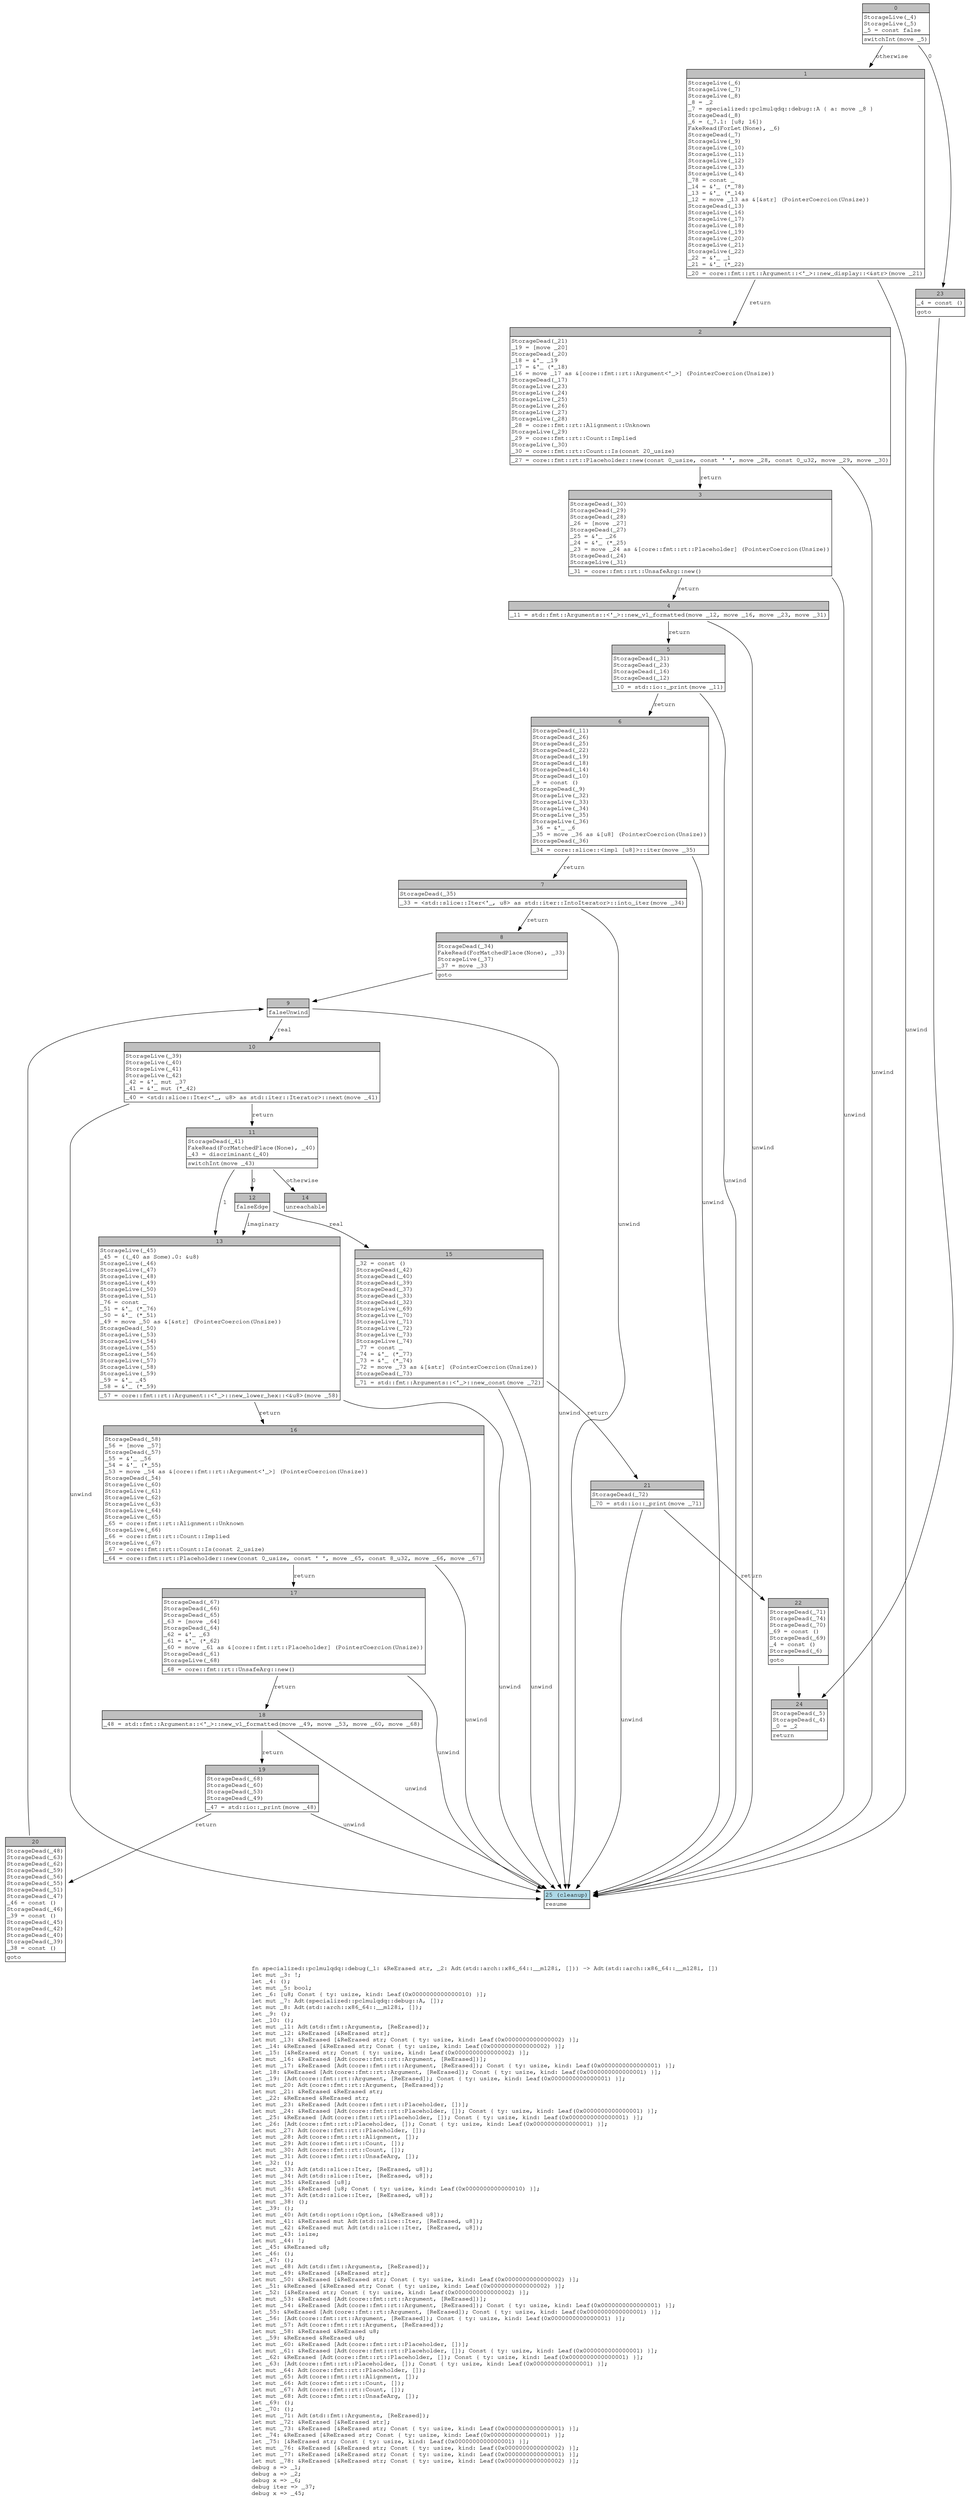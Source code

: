 digraph Mir_0_72 {
    graph [fontname="Courier, monospace"];
    node [fontname="Courier, monospace"];
    edge [fontname="Courier, monospace"];
    label=<fn specialized::pclmulqdq::debug(_1: &amp;ReErased str, _2: Adt(std::arch::x86_64::__m128i, [])) -&gt; Adt(std::arch::x86_64::__m128i, [])<br align="left"/>let mut _3: !;<br align="left"/>let _4: ();<br align="left"/>let mut _5: bool;<br align="left"/>let _6: [u8; Const { ty: usize, kind: Leaf(0x0000000000000010) }];<br align="left"/>let mut _7: Adt(specialized::pclmulqdq::debug::A, []);<br align="left"/>let mut _8: Adt(std::arch::x86_64::__m128i, []);<br align="left"/>let _9: ();<br align="left"/>let _10: ();<br align="left"/>let mut _11: Adt(std::fmt::Arguments, [ReErased]);<br align="left"/>let mut _12: &amp;ReErased [&amp;ReErased str];<br align="left"/>let mut _13: &amp;ReErased [&amp;ReErased str; Const { ty: usize, kind: Leaf(0x0000000000000002) }];<br align="left"/>let _14: &amp;ReErased [&amp;ReErased str; Const { ty: usize, kind: Leaf(0x0000000000000002) }];<br align="left"/>let _15: [&amp;ReErased str; Const { ty: usize, kind: Leaf(0x0000000000000002) }];<br align="left"/>let mut _16: &amp;ReErased [Adt(core::fmt::rt::Argument, [ReErased])];<br align="left"/>let mut _17: &amp;ReErased [Adt(core::fmt::rt::Argument, [ReErased]); Const { ty: usize, kind: Leaf(0x0000000000000001) }];<br align="left"/>let _18: &amp;ReErased [Adt(core::fmt::rt::Argument, [ReErased]); Const { ty: usize, kind: Leaf(0x0000000000000001) }];<br align="left"/>let _19: [Adt(core::fmt::rt::Argument, [ReErased]); Const { ty: usize, kind: Leaf(0x0000000000000001) }];<br align="left"/>let mut _20: Adt(core::fmt::rt::Argument, [ReErased]);<br align="left"/>let mut _21: &amp;ReErased &amp;ReErased str;<br align="left"/>let _22: &amp;ReErased &amp;ReErased str;<br align="left"/>let mut _23: &amp;ReErased [Adt(core::fmt::rt::Placeholder, [])];<br align="left"/>let mut _24: &amp;ReErased [Adt(core::fmt::rt::Placeholder, []); Const { ty: usize, kind: Leaf(0x0000000000000001) }];<br align="left"/>let _25: &amp;ReErased [Adt(core::fmt::rt::Placeholder, []); Const { ty: usize, kind: Leaf(0x0000000000000001) }];<br align="left"/>let _26: [Adt(core::fmt::rt::Placeholder, []); Const { ty: usize, kind: Leaf(0x0000000000000001) }];<br align="left"/>let mut _27: Adt(core::fmt::rt::Placeholder, []);<br align="left"/>let mut _28: Adt(core::fmt::rt::Alignment, []);<br align="left"/>let mut _29: Adt(core::fmt::rt::Count, []);<br align="left"/>let mut _30: Adt(core::fmt::rt::Count, []);<br align="left"/>let mut _31: Adt(core::fmt::rt::UnsafeArg, []);<br align="left"/>let _32: ();<br align="left"/>let mut _33: Adt(std::slice::Iter, [ReErased, u8]);<br align="left"/>let mut _34: Adt(std::slice::Iter, [ReErased, u8]);<br align="left"/>let mut _35: &amp;ReErased [u8];<br align="left"/>let mut _36: &amp;ReErased [u8; Const { ty: usize, kind: Leaf(0x0000000000000010) }];<br align="left"/>let mut _37: Adt(std::slice::Iter, [ReErased, u8]);<br align="left"/>let mut _38: ();<br align="left"/>let _39: ();<br align="left"/>let mut _40: Adt(std::option::Option, [&amp;ReErased u8]);<br align="left"/>let mut _41: &amp;ReErased mut Adt(std::slice::Iter, [ReErased, u8]);<br align="left"/>let mut _42: &amp;ReErased mut Adt(std::slice::Iter, [ReErased, u8]);<br align="left"/>let mut _43: isize;<br align="left"/>let mut _44: !;<br align="left"/>let _45: &amp;ReErased u8;<br align="left"/>let _46: ();<br align="left"/>let _47: ();<br align="left"/>let mut _48: Adt(std::fmt::Arguments, [ReErased]);<br align="left"/>let mut _49: &amp;ReErased [&amp;ReErased str];<br align="left"/>let mut _50: &amp;ReErased [&amp;ReErased str; Const { ty: usize, kind: Leaf(0x0000000000000002) }];<br align="left"/>let _51: &amp;ReErased [&amp;ReErased str; Const { ty: usize, kind: Leaf(0x0000000000000002) }];<br align="left"/>let _52: [&amp;ReErased str; Const { ty: usize, kind: Leaf(0x0000000000000002) }];<br align="left"/>let mut _53: &amp;ReErased [Adt(core::fmt::rt::Argument, [ReErased])];<br align="left"/>let mut _54: &amp;ReErased [Adt(core::fmt::rt::Argument, [ReErased]); Const { ty: usize, kind: Leaf(0x0000000000000001) }];<br align="left"/>let _55: &amp;ReErased [Adt(core::fmt::rt::Argument, [ReErased]); Const { ty: usize, kind: Leaf(0x0000000000000001) }];<br align="left"/>let _56: [Adt(core::fmt::rt::Argument, [ReErased]); Const { ty: usize, kind: Leaf(0x0000000000000001) }];<br align="left"/>let mut _57: Adt(core::fmt::rt::Argument, [ReErased]);<br align="left"/>let mut _58: &amp;ReErased &amp;ReErased u8;<br align="left"/>let _59: &amp;ReErased &amp;ReErased u8;<br align="left"/>let mut _60: &amp;ReErased [Adt(core::fmt::rt::Placeholder, [])];<br align="left"/>let mut _61: &amp;ReErased [Adt(core::fmt::rt::Placeholder, []); Const { ty: usize, kind: Leaf(0x0000000000000001) }];<br align="left"/>let _62: &amp;ReErased [Adt(core::fmt::rt::Placeholder, []); Const { ty: usize, kind: Leaf(0x0000000000000001) }];<br align="left"/>let _63: [Adt(core::fmt::rt::Placeholder, []); Const { ty: usize, kind: Leaf(0x0000000000000001) }];<br align="left"/>let mut _64: Adt(core::fmt::rt::Placeholder, []);<br align="left"/>let mut _65: Adt(core::fmt::rt::Alignment, []);<br align="left"/>let mut _66: Adt(core::fmt::rt::Count, []);<br align="left"/>let mut _67: Adt(core::fmt::rt::Count, []);<br align="left"/>let mut _68: Adt(core::fmt::rt::UnsafeArg, []);<br align="left"/>let _69: ();<br align="left"/>let _70: ();<br align="left"/>let mut _71: Adt(std::fmt::Arguments, [ReErased]);<br align="left"/>let mut _72: &amp;ReErased [&amp;ReErased str];<br align="left"/>let mut _73: &amp;ReErased [&amp;ReErased str; Const { ty: usize, kind: Leaf(0x0000000000000001) }];<br align="left"/>let _74: &amp;ReErased [&amp;ReErased str; Const { ty: usize, kind: Leaf(0x0000000000000001) }];<br align="left"/>let _75: [&amp;ReErased str; Const { ty: usize, kind: Leaf(0x0000000000000001) }];<br align="left"/>let mut _76: &amp;ReErased [&amp;ReErased str; Const { ty: usize, kind: Leaf(0x0000000000000002) }];<br align="left"/>let mut _77: &amp;ReErased [&amp;ReErased str; Const { ty: usize, kind: Leaf(0x0000000000000001) }];<br align="left"/>let mut _78: &amp;ReErased [&amp;ReErased str; Const { ty: usize, kind: Leaf(0x0000000000000002) }];<br align="left"/>debug s =&gt; _1;<br align="left"/>debug a =&gt; _2;<br align="left"/>debug x =&gt; _6;<br align="left"/>debug iter =&gt; _37;<br align="left"/>debug x =&gt; _45;<br align="left"/>>;
    bb0__0_72 [shape="none", label=<<table border="0" cellborder="1" cellspacing="0"><tr><td bgcolor="gray" align="center" colspan="1">0</td></tr><tr><td align="left" balign="left">StorageLive(_4)<br/>StorageLive(_5)<br/>_5 = const false<br/></td></tr><tr><td align="left">switchInt(move _5)</td></tr></table>>];
    bb1__0_72 [shape="none", label=<<table border="0" cellborder="1" cellspacing="0"><tr><td bgcolor="gray" align="center" colspan="1">1</td></tr><tr><td align="left" balign="left">StorageLive(_6)<br/>StorageLive(_7)<br/>StorageLive(_8)<br/>_8 = _2<br/>_7 = specialized::pclmulqdq::debug::A { a: move _8 }<br/>StorageDead(_8)<br/>_6 = (_7.1: [u8; 16])<br/>FakeRead(ForLet(None), _6)<br/>StorageDead(_7)<br/>StorageLive(_9)<br/>StorageLive(_10)<br/>StorageLive(_11)<br/>StorageLive(_12)<br/>StorageLive(_13)<br/>StorageLive(_14)<br/>_78 = const _<br/>_14 = &amp;'_ (*_78)<br/>_13 = &amp;'_ (*_14)<br/>_12 = move _13 as &amp;[&amp;str] (PointerCoercion(Unsize))<br/>StorageDead(_13)<br/>StorageLive(_16)<br/>StorageLive(_17)<br/>StorageLive(_18)<br/>StorageLive(_19)<br/>StorageLive(_20)<br/>StorageLive(_21)<br/>StorageLive(_22)<br/>_22 = &amp;'_ _1<br/>_21 = &amp;'_ (*_22)<br/></td></tr><tr><td align="left">_20 = core::fmt::rt::Argument::&lt;'_&gt;::new_display::&lt;&amp;str&gt;(move _21)</td></tr></table>>];
    bb2__0_72 [shape="none", label=<<table border="0" cellborder="1" cellspacing="0"><tr><td bgcolor="gray" align="center" colspan="1">2</td></tr><tr><td align="left" balign="left">StorageDead(_21)<br/>_19 = [move _20]<br/>StorageDead(_20)<br/>_18 = &amp;'_ _19<br/>_17 = &amp;'_ (*_18)<br/>_16 = move _17 as &amp;[core::fmt::rt::Argument&lt;'_&gt;] (PointerCoercion(Unsize))<br/>StorageDead(_17)<br/>StorageLive(_23)<br/>StorageLive(_24)<br/>StorageLive(_25)<br/>StorageLive(_26)<br/>StorageLive(_27)<br/>StorageLive(_28)<br/>_28 = core::fmt::rt::Alignment::Unknown<br/>StorageLive(_29)<br/>_29 = core::fmt::rt::Count::Implied<br/>StorageLive(_30)<br/>_30 = core::fmt::rt::Count::Is(const 20_usize)<br/></td></tr><tr><td align="left">_27 = core::fmt::rt::Placeholder::new(const 0_usize, const ' ', move _28, const 0_u32, move _29, move _30)</td></tr></table>>];
    bb3__0_72 [shape="none", label=<<table border="0" cellborder="1" cellspacing="0"><tr><td bgcolor="gray" align="center" colspan="1">3</td></tr><tr><td align="left" balign="left">StorageDead(_30)<br/>StorageDead(_29)<br/>StorageDead(_28)<br/>_26 = [move _27]<br/>StorageDead(_27)<br/>_25 = &amp;'_ _26<br/>_24 = &amp;'_ (*_25)<br/>_23 = move _24 as &amp;[core::fmt::rt::Placeholder] (PointerCoercion(Unsize))<br/>StorageDead(_24)<br/>StorageLive(_31)<br/></td></tr><tr><td align="left">_31 = core::fmt::rt::UnsafeArg::new()</td></tr></table>>];
    bb4__0_72 [shape="none", label=<<table border="0" cellborder="1" cellspacing="0"><tr><td bgcolor="gray" align="center" colspan="1">4</td></tr><tr><td align="left">_11 = std::fmt::Arguments::&lt;'_&gt;::new_v1_formatted(move _12, move _16, move _23, move _31)</td></tr></table>>];
    bb5__0_72 [shape="none", label=<<table border="0" cellborder="1" cellspacing="0"><tr><td bgcolor="gray" align="center" colspan="1">5</td></tr><tr><td align="left" balign="left">StorageDead(_31)<br/>StorageDead(_23)<br/>StorageDead(_16)<br/>StorageDead(_12)<br/></td></tr><tr><td align="left">_10 = std::io::_print(move _11)</td></tr></table>>];
    bb6__0_72 [shape="none", label=<<table border="0" cellborder="1" cellspacing="0"><tr><td bgcolor="gray" align="center" colspan="1">6</td></tr><tr><td align="left" balign="left">StorageDead(_11)<br/>StorageDead(_26)<br/>StorageDead(_25)<br/>StorageDead(_22)<br/>StorageDead(_19)<br/>StorageDead(_18)<br/>StorageDead(_14)<br/>StorageDead(_10)<br/>_9 = const ()<br/>StorageDead(_9)<br/>StorageLive(_32)<br/>StorageLive(_33)<br/>StorageLive(_34)<br/>StorageLive(_35)<br/>StorageLive(_36)<br/>_36 = &amp;'_ _6<br/>_35 = move _36 as &amp;[u8] (PointerCoercion(Unsize))<br/>StorageDead(_36)<br/></td></tr><tr><td align="left">_34 = core::slice::&lt;impl [u8]&gt;::iter(move _35)</td></tr></table>>];
    bb7__0_72 [shape="none", label=<<table border="0" cellborder="1" cellspacing="0"><tr><td bgcolor="gray" align="center" colspan="1">7</td></tr><tr><td align="left" balign="left">StorageDead(_35)<br/></td></tr><tr><td align="left">_33 = &lt;std::slice::Iter&lt;'_, u8&gt; as std::iter::IntoIterator&gt;::into_iter(move _34)</td></tr></table>>];
    bb8__0_72 [shape="none", label=<<table border="0" cellborder="1" cellspacing="0"><tr><td bgcolor="gray" align="center" colspan="1">8</td></tr><tr><td align="left" balign="left">StorageDead(_34)<br/>FakeRead(ForMatchedPlace(None), _33)<br/>StorageLive(_37)<br/>_37 = move _33<br/></td></tr><tr><td align="left">goto</td></tr></table>>];
    bb9__0_72 [shape="none", label=<<table border="0" cellborder="1" cellspacing="0"><tr><td bgcolor="gray" align="center" colspan="1">9</td></tr><tr><td align="left">falseUnwind</td></tr></table>>];
    bb10__0_72 [shape="none", label=<<table border="0" cellborder="1" cellspacing="0"><tr><td bgcolor="gray" align="center" colspan="1">10</td></tr><tr><td align="left" balign="left">StorageLive(_39)<br/>StorageLive(_40)<br/>StorageLive(_41)<br/>StorageLive(_42)<br/>_42 = &amp;'_ mut _37<br/>_41 = &amp;'_ mut (*_42)<br/></td></tr><tr><td align="left">_40 = &lt;std::slice::Iter&lt;'_, u8&gt; as std::iter::Iterator&gt;::next(move _41)</td></tr></table>>];
    bb11__0_72 [shape="none", label=<<table border="0" cellborder="1" cellspacing="0"><tr><td bgcolor="gray" align="center" colspan="1">11</td></tr><tr><td align="left" balign="left">StorageDead(_41)<br/>FakeRead(ForMatchedPlace(None), _40)<br/>_43 = discriminant(_40)<br/></td></tr><tr><td align="left">switchInt(move _43)</td></tr></table>>];
    bb12__0_72 [shape="none", label=<<table border="0" cellborder="1" cellspacing="0"><tr><td bgcolor="gray" align="center" colspan="1">12</td></tr><tr><td align="left">falseEdge</td></tr></table>>];
    bb13__0_72 [shape="none", label=<<table border="0" cellborder="1" cellspacing="0"><tr><td bgcolor="gray" align="center" colspan="1">13</td></tr><tr><td align="left" balign="left">StorageLive(_45)<br/>_45 = ((_40 as Some).0: &amp;u8)<br/>StorageLive(_46)<br/>StorageLive(_47)<br/>StorageLive(_48)<br/>StorageLive(_49)<br/>StorageLive(_50)<br/>StorageLive(_51)<br/>_76 = const _<br/>_51 = &amp;'_ (*_76)<br/>_50 = &amp;'_ (*_51)<br/>_49 = move _50 as &amp;[&amp;str] (PointerCoercion(Unsize))<br/>StorageDead(_50)<br/>StorageLive(_53)<br/>StorageLive(_54)<br/>StorageLive(_55)<br/>StorageLive(_56)<br/>StorageLive(_57)<br/>StorageLive(_58)<br/>StorageLive(_59)<br/>_59 = &amp;'_ _45<br/>_58 = &amp;'_ (*_59)<br/></td></tr><tr><td align="left">_57 = core::fmt::rt::Argument::&lt;'_&gt;::new_lower_hex::&lt;&amp;u8&gt;(move _58)</td></tr></table>>];
    bb14__0_72 [shape="none", label=<<table border="0" cellborder="1" cellspacing="0"><tr><td bgcolor="gray" align="center" colspan="1">14</td></tr><tr><td align="left">unreachable</td></tr></table>>];
    bb15__0_72 [shape="none", label=<<table border="0" cellborder="1" cellspacing="0"><tr><td bgcolor="gray" align="center" colspan="1">15</td></tr><tr><td align="left" balign="left">_32 = const ()<br/>StorageDead(_42)<br/>StorageDead(_40)<br/>StorageDead(_39)<br/>StorageDead(_37)<br/>StorageDead(_33)<br/>StorageDead(_32)<br/>StorageLive(_69)<br/>StorageLive(_70)<br/>StorageLive(_71)<br/>StorageLive(_72)<br/>StorageLive(_73)<br/>StorageLive(_74)<br/>_77 = const _<br/>_74 = &amp;'_ (*_77)<br/>_73 = &amp;'_ (*_74)<br/>_72 = move _73 as &amp;[&amp;str] (PointerCoercion(Unsize))<br/>StorageDead(_73)<br/></td></tr><tr><td align="left">_71 = std::fmt::Arguments::&lt;'_&gt;::new_const(move _72)</td></tr></table>>];
    bb16__0_72 [shape="none", label=<<table border="0" cellborder="1" cellspacing="0"><tr><td bgcolor="gray" align="center" colspan="1">16</td></tr><tr><td align="left" balign="left">StorageDead(_58)<br/>_56 = [move _57]<br/>StorageDead(_57)<br/>_55 = &amp;'_ _56<br/>_54 = &amp;'_ (*_55)<br/>_53 = move _54 as &amp;[core::fmt::rt::Argument&lt;'_&gt;] (PointerCoercion(Unsize))<br/>StorageDead(_54)<br/>StorageLive(_60)<br/>StorageLive(_61)<br/>StorageLive(_62)<br/>StorageLive(_63)<br/>StorageLive(_64)<br/>StorageLive(_65)<br/>_65 = core::fmt::rt::Alignment::Unknown<br/>StorageLive(_66)<br/>_66 = core::fmt::rt::Count::Implied<br/>StorageLive(_67)<br/>_67 = core::fmt::rt::Count::Is(const 2_usize)<br/></td></tr><tr><td align="left">_64 = core::fmt::rt::Placeholder::new(const 0_usize, const ' ', move _65, const 8_u32, move _66, move _67)</td></tr></table>>];
    bb17__0_72 [shape="none", label=<<table border="0" cellborder="1" cellspacing="0"><tr><td bgcolor="gray" align="center" colspan="1">17</td></tr><tr><td align="left" balign="left">StorageDead(_67)<br/>StorageDead(_66)<br/>StorageDead(_65)<br/>_63 = [move _64]<br/>StorageDead(_64)<br/>_62 = &amp;'_ _63<br/>_61 = &amp;'_ (*_62)<br/>_60 = move _61 as &amp;[core::fmt::rt::Placeholder] (PointerCoercion(Unsize))<br/>StorageDead(_61)<br/>StorageLive(_68)<br/></td></tr><tr><td align="left">_68 = core::fmt::rt::UnsafeArg::new()</td></tr></table>>];
    bb18__0_72 [shape="none", label=<<table border="0" cellborder="1" cellspacing="0"><tr><td bgcolor="gray" align="center" colspan="1">18</td></tr><tr><td align="left">_48 = std::fmt::Arguments::&lt;'_&gt;::new_v1_formatted(move _49, move _53, move _60, move _68)</td></tr></table>>];
    bb19__0_72 [shape="none", label=<<table border="0" cellborder="1" cellspacing="0"><tr><td bgcolor="gray" align="center" colspan="1">19</td></tr><tr><td align="left" balign="left">StorageDead(_68)<br/>StorageDead(_60)<br/>StorageDead(_53)<br/>StorageDead(_49)<br/></td></tr><tr><td align="left">_47 = std::io::_print(move _48)</td></tr></table>>];
    bb20__0_72 [shape="none", label=<<table border="0" cellborder="1" cellspacing="0"><tr><td bgcolor="gray" align="center" colspan="1">20</td></tr><tr><td align="left" balign="left">StorageDead(_48)<br/>StorageDead(_63)<br/>StorageDead(_62)<br/>StorageDead(_59)<br/>StorageDead(_56)<br/>StorageDead(_55)<br/>StorageDead(_51)<br/>StorageDead(_47)<br/>_46 = const ()<br/>StorageDead(_46)<br/>_39 = const ()<br/>StorageDead(_45)<br/>StorageDead(_42)<br/>StorageDead(_40)<br/>StorageDead(_39)<br/>_38 = const ()<br/></td></tr><tr><td align="left">goto</td></tr></table>>];
    bb21__0_72 [shape="none", label=<<table border="0" cellborder="1" cellspacing="0"><tr><td bgcolor="gray" align="center" colspan="1">21</td></tr><tr><td align="left" balign="left">StorageDead(_72)<br/></td></tr><tr><td align="left">_70 = std::io::_print(move _71)</td></tr></table>>];
    bb22__0_72 [shape="none", label=<<table border="0" cellborder="1" cellspacing="0"><tr><td bgcolor="gray" align="center" colspan="1">22</td></tr><tr><td align="left" balign="left">StorageDead(_71)<br/>StorageDead(_74)<br/>StorageDead(_70)<br/>_69 = const ()<br/>StorageDead(_69)<br/>_4 = const ()<br/>StorageDead(_6)<br/></td></tr><tr><td align="left">goto</td></tr></table>>];
    bb23__0_72 [shape="none", label=<<table border="0" cellborder="1" cellspacing="0"><tr><td bgcolor="gray" align="center" colspan="1">23</td></tr><tr><td align="left" balign="left">_4 = const ()<br/></td></tr><tr><td align="left">goto</td></tr></table>>];
    bb24__0_72 [shape="none", label=<<table border="0" cellborder="1" cellspacing="0"><tr><td bgcolor="gray" align="center" colspan="1">24</td></tr><tr><td align="left" balign="left">StorageDead(_5)<br/>StorageDead(_4)<br/>_0 = _2<br/></td></tr><tr><td align="left">return</td></tr></table>>];
    bb25__0_72 [shape="none", label=<<table border="0" cellborder="1" cellspacing="0"><tr><td bgcolor="lightblue" align="center" colspan="1">25 (cleanup)</td></tr><tr><td align="left">resume</td></tr></table>>];
    bb0__0_72 -> bb23__0_72 [label="0"];
    bb0__0_72 -> bb1__0_72 [label="otherwise"];
    bb1__0_72 -> bb2__0_72 [label="return"];
    bb1__0_72 -> bb25__0_72 [label="unwind"];
    bb2__0_72 -> bb3__0_72 [label="return"];
    bb2__0_72 -> bb25__0_72 [label="unwind"];
    bb3__0_72 -> bb4__0_72 [label="return"];
    bb3__0_72 -> bb25__0_72 [label="unwind"];
    bb4__0_72 -> bb5__0_72 [label="return"];
    bb4__0_72 -> bb25__0_72 [label="unwind"];
    bb5__0_72 -> bb6__0_72 [label="return"];
    bb5__0_72 -> bb25__0_72 [label="unwind"];
    bb6__0_72 -> bb7__0_72 [label="return"];
    bb6__0_72 -> bb25__0_72 [label="unwind"];
    bb7__0_72 -> bb8__0_72 [label="return"];
    bb7__0_72 -> bb25__0_72 [label="unwind"];
    bb8__0_72 -> bb9__0_72 [label=""];
    bb9__0_72 -> bb10__0_72 [label="real"];
    bb9__0_72 -> bb25__0_72 [label="unwind"];
    bb10__0_72 -> bb11__0_72 [label="return"];
    bb10__0_72 -> bb25__0_72 [label="unwind"];
    bb11__0_72 -> bb12__0_72 [label="0"];
    bb11__0_72 -> bb13__0_72 [label="1"];
    bb11__0_72 -> bb14__0_72 [label="otherwise"];
    bb12__0_72 -> bb15__0_72 [label="real"];
    bb12__0_72 -> bb13__0_72 [label="imaginary"];
    bb13__0_72 -> bb16__0_72 [label="return"];
    bb13__0_72 -> bb25__0_72 [label="unwind"];
    bb15__0_72 -> bb21__0_72 [label="return"];
    bb15__0_72 -> bb25__0_72 [label="unwind"];
    bb16__0_72 -> bb17__0_72 [label="return"];
    bb16__0_72 -> bb25__0_72 [label="unwind"];
    bb17__0_72 -> bb18__0_72 [label="return"];
    bb17__0_72 -> bb25__0_72 [label="unwind"];
    bb18__0_72 -> bb19__0_72 [label="return"];
    bb18__0_72 -> bb25__0_72 [label="unwind"];
    bb19__0_72 -> bb20__0_72 [label="return"];
    bb19__0_72 -> bb25__0_72 [label="unwind"];
    bb20__0_72 -> bb9__0_72 [label=""];
    bb21__0_72 -> bb22__0_72 [label="return"];
    bb21__0_72 -> bb25__0_72 [label="unwind"];
    bb22__0_72 -> bb24__0_72 [label=""];
    bb23__0_72 -> bb24__0_72 [label=""];
}
